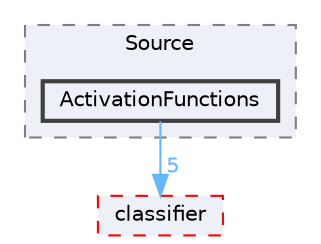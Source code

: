 digraph "Face_Access_inferencing/src/edge-impulse-sdk/CMSIS/NN/Source/ActivationFunctions"
{
 // LATEX_PDF_SIZE
  bgcolor="transparent";
  edge [fontname=Helvetica,fontsize=10,labelfontname=Helvetica,labelfontsize=10];
  node [fontname=Helvetica,fontsize=10,shape=box,height=0.2,width=0.4];
  compound=true
  subgraph clusterdir_9eb74fd60140a783a426b4fdae9534ae {
    graph [ bgcolor="#edf0f7", pencolor="grey50", label="Source", fontname=Helvetica,fontsize=10 style="filled,dashed", URL="dir_9eb74fd60140a783a426b4fdae9534ae.html",tooltip=""]
  dir_4f00c2e56c6dbeaa5067bb3e60c0febe [label="ActivationFunctions", fillcolor="#edf0f7", color="grey25", style="filled,bold", URL="dir_4f00c2e56c6dbeaa5067bb3e60c0febe.html",tooltip=""];
  }
  dir_23fbe5a3fb0933f31748c7066d658296 [label="classifier", fillcolor="#edf0f7", color="red", style="filled,dashed", URL="dir_23fbe5a3fb0933f31748c7066d658296.html",tooltip=""];
  dir_4f00c2e56c6dbeaa5067bb3e60c0febe->dir_23fbe5a3fb0933f31748c7066d658296 [headlabel="5", labeldistance=1.5 headhref="dir_000002_000048.html" href="dir_000002_000048.html" color="steelblue1" fontcolor="steelblue1"];
}
